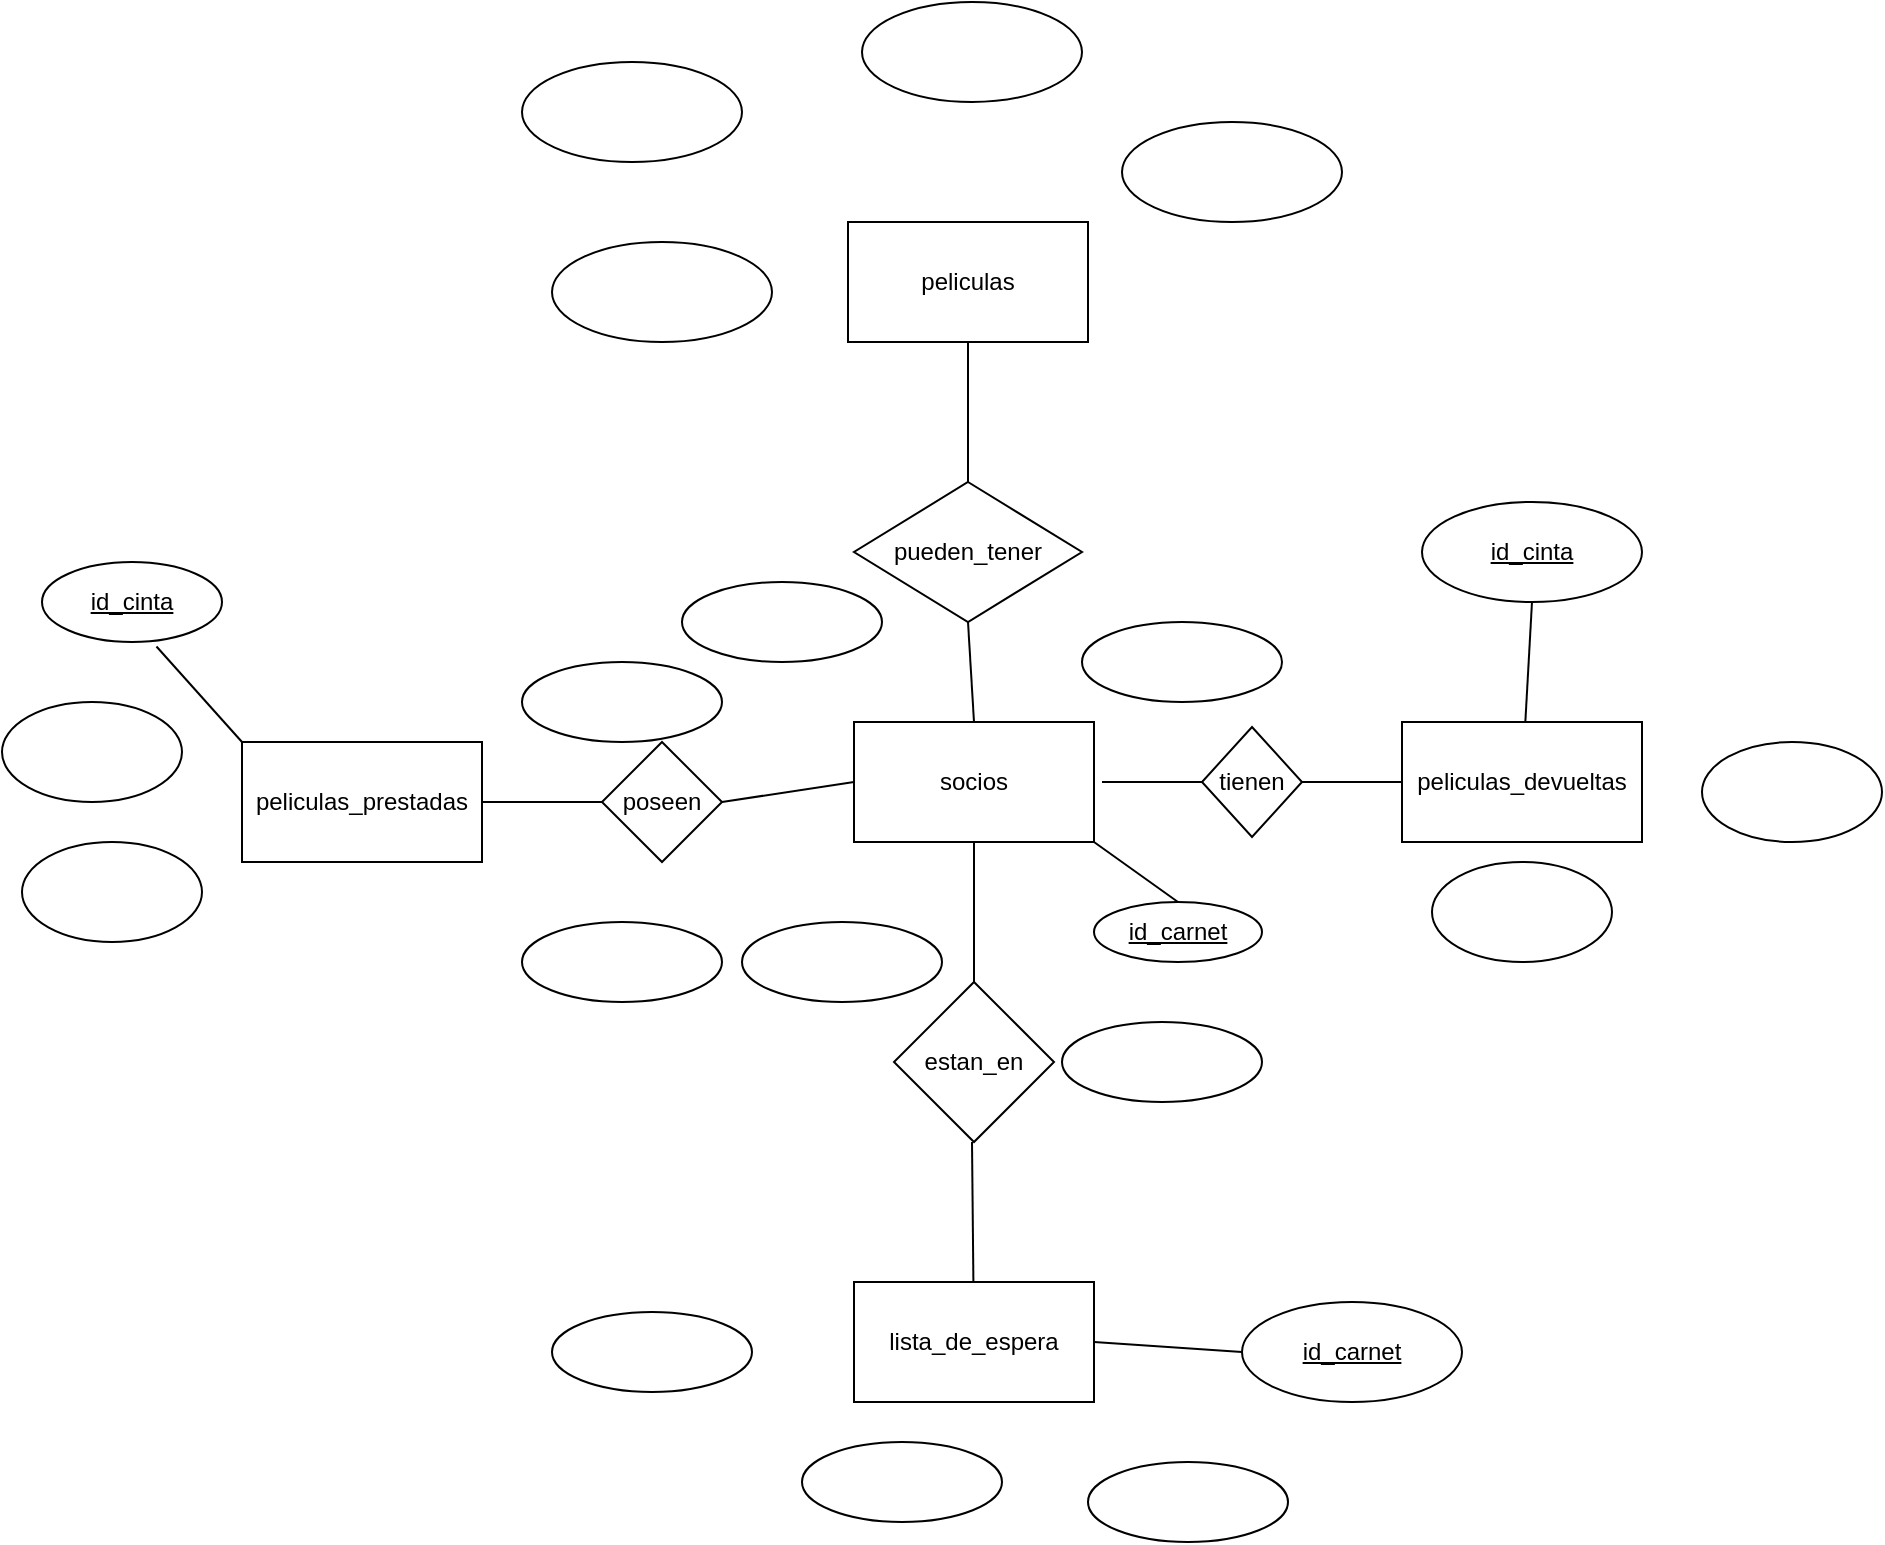 <mxfile version="20.8.20" type="device"><diagram name="Page-1" id="7TGvGukXrmsUolFxx-K8"><mxGraphModel dx="1444" dy="1853" grid="1" gridSize="10" guides="1" tooltips="1" connect="1" arrows="1" fold="1" page="1" pageScale="1" pageWidth="850" pageHeight="1100" math="0" shadow="0"><root><mxCell id="0"/><mxCell id="1" parent="0"/><mxCell id="-GkaEZZRcH4CmrH-DaCW-1" value="peliculas_prestadas" style="rounded=0;whiteSpace=wrap;html=1;" vertex="1" parent="1"><mxGeometry x="130" y="120" width="120" height="60" as="geometry"/></mxCell><mxCell id="-GkaEZZRcH4CmrH-DaCW-2" value="&lt;div&gt;lista_de_espera&lt;/div&gt;" style="rounded=0;whiteSpace=wrap;html=1;" vertex="1" parent="1"><mxGeometry x="436" y="390" width="120" height="60" as="geometry"/></mxCell><mxCell id="-GkaEZZRcH4CmrH-DaCW-3" value="peliculas_devueltas" style="rounded=0;whiteSpace=wrap;html=1;" vertex="1" parent="1"><mxGeometry x="710" y="110" width="120" height="60" as="geometry"/></mxCell><mxCell id="-GkaEZZRcH4CmrH-DaCW-4" value="socios" style="rounded=0;whiteSpace=wrap;html=1;" vertex="1" parent="1"><mxGeometry x="436" y="110" width="120" height="60" as="geometry"/></mxCell><mxCell id="-GkaEZZRcH4CmrH-DaCW-5" value="peliculas" style="rounded=0;whiteSpace=wrap;html=1;" vertex="1" parent="1"><mxGeometry x="433" y="-140" width="120" height="60" as="geometry"/></mxCell><mxCell id="-GkaEZZRcH4CmrH-DaCW-7" value="tienen" style="rhombus;whiteSpace=wrap;html=1;" vertex="1" parent="1"><mxGeometry x="610" y="112.5" width="50" height="55" as="geometry"/></mxCell><mxCell id="-GkaEZZRcH4CmrH-DaCW-8" value="estan_en" style="rhombus;whiteSpace=wrap;html=1;" vertex="1" parent="1"><mxGeometry x="456" y="240" width="80" height="80" as="geometry"/></mxCell><mxCell id="-GkaEZZRcH4CmrH-DaCW-10" value="poseen" style="rhombus;whiteSpace=wrap;html=1;" vertex="1" parent="1"><mxGeometry x="310" y="120" width="60" height="60" as="geometry"/></mxCell><mxCell id="-GkaEZZRcH4CmrH-DaCW-11" value="pueden_tener" style="rhombus;whiteSpace=wrap;html=1;" vertex="1" parent="1"><mxGeometry x="436" y="-10" width="114" height="70" as="geometry"/></mxCell><mxCell id="-GkaEZZRcH4CmrH-DaCW-12" value="&lt;u&gt;id_cinta&lt;/u&gt;" style="ellipse;whiteSpace=wrap;html=1;" vertex="1" parent="1"><mxGeometry x="30" y="30" width="90" height="40" as="geometry"/></mxCell><mxCell id="-GkaEZZRcH4CmrH-DaCW-13" value="" style="endArrow=none;html=1;rounded=0;entryX=0.5;entryY=1;entryDx=0;entryDy=0;exitX=0.5;exitY=0;exitDx=0;exitDy=0;" edge="1" parent="1" source="-GkaEZZRcH4CmrH-DaCW-8" target="-GkaEZZRcH4CmrH-DaCW-4"><mxGeometry width="50" height="50" relative="1" as="geometry"><mxPoint x="490" y="330" as="sourcePoint"/><mxPoint x="540" y="280" as="targetPoint"/></mxGeometry></mxCell><mxCell id="-GkaEZZRcH4CmrH-DaCW-14" value="" style="endArrow=none;html=1;rounded=0;" edge="1" parent="1" source="-GkaEZZRcH4CmrH-DaCW-2"><mxGeometry width="50" height="50" relative="1" as="geometry"><mxPoint x="495.23" y="340" as="sourcePoint"/><mxPoint x="495" y="320" as="targetPoint"/></mxGeometry></mxCell><mxCell id="-GkaEZZRcH4CmrH-DaCW-20" value="" style="endArrow=none;html=1;rounded=0;entryX=0;entryY=0.5;entryDx=0;entryDy=0;exitX=1;exitY=0.5;exitDx=0;exitDy=0;" edge="1" parent="1" source="-GkaEZZRcH4CmrH-DaCW-7" target="-GkaEZZRcH4CmrH-DaCW-3"><mxGeometry width="50" height="50" relative="1" as="geometry"><mxPoint x="520" y="170" as="sourcePoint"/><mxPoint x="570" y="120" as="targetPoint"/></mxGeometry></mxCell><mxCell id="-GkaEZZRcH4CmrH-DaCW-21" value="" style="endArrow=none;html=1;rounded=0;entryX=0;entryY=0.5;entryDx=0;entryDy=0;" edge="1" parent="1" target="-GkaEZZRcH4CmrH-DaCW-7"><mxGeometry width="50" height="50" relative="1" as="geometry"><mxPoint x="560" y="140" as="sourcePoint"/><mxPoint x="570" y="120" as="targetPoint"/></mxGeometry></mxCell><mxCell id="-GkaEZZRcH4CmrH-DaCW-22" value="" style="endArrow=none;html=1;rounded=0;entryX=1;entryY=0.5;entryDx=0;entryDy=0;exitX=0;exitY=0.5;exitDx=0;exitDy=0;" edge="1" parent="1" source="-GkaEZZRcH4CmrH-DaCW-4" target="-GkaEZZRcH4CmrH-DaCW-10"><mxGeometry width="50" height="50" relative="1" as="geometry"><mxPoint x="520" y="170" as="sourcePoint"/><mxPoint x="570" y="120" as="targetPoint"/></mxGeometry></mxCell><mxCell id="-GkaEZZRcH4CmrH-DaCW-23" value="" style="endArrow=none;html=1;rounded=0;exitX=1;exitY=0.5;exitDx=0;exitDy=0;entryX=0;entryY=0.5;entryDx=0;entryDy=0;" edge="1" parent="1" source="-GkaEZZRcH4CmrH-DaCW-1" target="-GkaEZZRcH4CmrH-DaCW-10"><mxGeometry width="50" height="50" relative="1" as="geometry"><mxPoint x="520" y="170" as="sourcePoint"/><mxPoint x="570" y="120" as="targetPoint"/></mxGeometry></mxCell><mxCell id="-GkaEZZRcH4CmrH-DaCW-24" value="" style="endArrow=none;html=1;rounded=0;entryX=0.5;entryY=1;entryDx=0;entryDy=0;exitX=0.5;exitY=0;exitDx=0;exitDy=0;" edge="1" parent="1" source="-GkaEZZRcH4CmrH-DaCW-11" target="-GkaEZZRcH4CmrH-DaCW-5"><mxGeometry width="50" height="50" relative="1" as="geometry"><mxPoint x="520" y="170" as="sourcePoint"/><mxPoint x="570" y="120" as="targetPoint"/></mxGeometry></mxCell><mxCell id="-GkaEZZRcH4CmrH-DaCW-25" value="" style="endArrow=none;html=1;rounded=0;entryX=0.5;entryY=1;entryDx=0;entryDy=0;exitX=0.5;exitY=0;exitDx=0;exitDy=0;" edge="1" parent="1" source="-GkaEZZRcH4CmrH-DaCW-4" target="-GkaEZZRcH4CmrH-DaCW-11"><mxGeometry width="50" height="50" relative="1" as="geometry"><mxPoint x="520" y="170" as="sourcePoint"/><mxPoint x="570" y="120" as="targetPoint"/></mxGeometry></mxCell><mxCell id="-GkaEZZRcH4CmrH-DaCW-26" value="" style="ellipse;whiteSpace=wrap;html=1;" vertex="1" parent="1"><mxGeometry x="440" y="-250" width="110" height="50" as="geometry"/></mxCell><mxCell id="-GkaEZZRcH4CmrH-DaCW-27" value="&lt;u&gt;id_cinta&lt;/u&gt;" style="ellipse;whiteSpace=wrap;html=1;" vertex="1" parent="1"><mxGeometry x="720" width="110" height="50" as="geometry"/></mxCell><mxCell id="-GkaEZZRcH4CmrH-DaCW-28" value="&lt;u&gt;id_carnet&lt;/u&gt;" style="ellipse;whiteSpace=wrap;html=1;" vertex="1" parent="1"><mxGeometry x="630" y="400" width="110" height="50" as="geometry"/></mxCell><mxCell id="-GkaEZZRcH4CmrH-DaCW-29" value="&lt;u&gt;id_carnet&lt;/u&gt;" style="ellipse;whiteSpace=wrap;html=1;" vertex="1" parent="1"><mxGeometry x="556" y="200" width="84" height="30" as="geometry"/></mxCell><mxCell id="-GkaEZZRcH4CmrH-DaCW-30" value="" style="endArrow=none;html=1;rounded=0;entryX=0;entryY=0.5;entryDx=0;entryDy=0;exitX=1;exitY=0.5;exitDx=0;exitDy=0;" edge="1" parent="1" source="-GkaEZZRcH4CmrH-DaCW-2" target="-GkaEZZRcH4CmrH-DaCW-28"><mxGeometry width="50" height="50" relative="1" as="geometry"><mxPoint x="430" y="200" as="sourcePoint"/><mxPoint x="480" y="150" as="targetPoint"/></mxGeometry></mxCell><mxCell id="-GkaEZZRcH4CmrH-DaCW-31" value="" style="endArrow=none;html=1;rounded=0;entryX=0.5;entryY=1;entryDx=0;entryDy=0;" edge="1" parent="1" source="-GkaEZZRcH4CmrH-DaCW-3" target="-GkaEZZRcH4CmrH-DaCW-27"><mxGeometry width="50" height="50" relative="1" as="geometry"><mxPoint x="430" y="200" as="sourcePoint"/><mxPoint x="480" y="150" as="targetPoint"/></mxGeometry></mxCell><mxCell id="-GkaEZZRcH4CmrH-DaCW-32" value="" style="endArrow=none;html=1;rounded=0;entryX=0.636;entryY=1.056;entryDx=0;entryDy=0;entryPerimeter=0;exitX=0;exitY=0;exitDx=0;exitDy=0;" edge="1" parent="1" source="-GkaEZZRcH4CmrH-DaCW-1" target="-GkaEZZRcH4CmrH-DaCW-12"><mxGeometry width="50" height="50" relative="1" as="geometry"><mxPoint x="430" y="200" as="sourcePoint"/><mxPoint x="480" y="150" as="targetPoint"/></mxGeometry></mxCell><mxCell id="-GkaEZZRcH4CmrH-DaCW-33" value="" style="endArrow=none;html=1;rounded=0;entryX=0.5;entryY=0;entryDx=0;entryDy=0;exitX=1;exitY=1;exitDx=0;exitDy=0;" edge="1" parent="1" source="-GkaEZZRcH4CmrH-DaCW-4" target="-GkaEZZRcH4CmrH-DaCW-29"><mxGeometry width="50" height="50" relative="1" as="geometry"><mxPoint x="430" y="200" as="sourcePoint"/><mxPoint x="480" y="150" as="targetPoint"/></mxGeometry></mxCell><mxCell id="-GkaEZZRcH4CmrH-DaCW-35" value="" style="ellipse;whiteSpace=wrap;html=1;" vertex="1" parent="1"><mxGeometry x="10" y="100" width="90" height="50" as="geometry"/></mxCell><mxCell id="-GkaEZZRcH4CmrH-DaCW-36" value="" style="ellipse;whiteSpace=wrap;html=1;" vertex="1" parent="1"><mxGeometry x="20" y="170" width="90" height="50" as="geometry"/></mxCell><mxCell id="-GkaEZZRcH4CmrH-DaCW-37" value="" style="ellipse;whiteSpace=wrap;html=1;" vertex="1" parent="1"><mxGeometry x="285" y="-130" width="110" height="50" as="geometry"/></mxCell><mxCell id="-GkaEZZRcH4CmrH-DaCW-38" value="" style="ellipse;whiteSpace=wrap;html=1;" vertex="1" parent="1"><mxGeometry x="270" y="-220" width="110" height="50" as="geometry"/></mxCell><mxCell id="-GkaEZZRcH4CmrH-DaCW-39" value="" style="ellipse;whiteSpace=wrap;html=1;" vertex="1" parent="1"><mxGeometry x="570" y="-190" width="110" height="50" as="geometry"/></mxCell><mxCell id="-GkaEZZRcH4CmrH-DaCW-40" value="" style="ellipse;whiteSpace=wrap;html=1;" vertex="1" parent="1"><mxGeometry x="725" y="180" width="90" height="50" as="geometry"/></mxCell><mxCell id="-GkaEZZRcH4CmrH-DaCW-41" value="" style="ellipse;whiteSpace=wrap;html=1;" vertex="1" parent="1"><mxGeometry x="860" y="120" width="90" height="50" as="geometry"/></mxCell><mxCell id="-GkaEZZRcH4CmrH-DaCW-42" value="" style="ellipse;whiteSpace=wrap;html=1;" vertex="1" parent="1"><mxGeometry x="410" y="470" width="100" height="40" as="geometry"/></mxCell><mxCell id="-GkaEZZRcH4CmrH-DaCW-43" value="" style="ellipse;whiteSpace=wrap;html=1;" vertex="1" parent="1"><mxGeometry x="553" y="480" width="100" height="40" as="geometry"/></mxCell><mxCell id="-GkaEZZRcH4CmrH-DaCW-44" value="" style="ellipse;whiteSpace=wrap;html=1;" vertex="1" parent="1"><mxGeometry x="285" y="405" width="100" height="40" as="geometry"/></mxCell><mxCell id="-GkaEZZRcH4CmrH-DaCW-45" value="" style="ellipse;whiteSpace=wrap;html=1;" vertex="1" parent="1"><mxGeometry x="270" y="80" width="100" height="40" as="geometry"/></mxCell><mxCell id="-GkaEZZRcH4CmrH-DaCW-51" value="" style="ellipse;whiteSpace=wrap;html=1;" vertex="1" parent="1"><mxGeometry x="540" y="260" width="100" height="40" as="geometry"/></mxCell><mxCell id="-GkaEZZRcH4CmrH-DaCW-52" value="" style="ellipse;whiteSpace=wrap;html=1;" vertex="1" parent="1"><mxGeometry x="270" y="210" width="100" height="40" as="geometry"/></mxCell><mxCell id="-GkaEZZRcH4CmrH-DaCW-53" value="" style="ellipse;whiteSpace=wrap;html=1;" vertex="1" parent="1"><mxGeometry x="380" y="210" width="100" height="40" as="geometry"/></mxCell><mxCell id="-GkaEZZRcH4CmrH-DaCW-54" value="" style="ellipse;whiteSpace=wrap;html=1;" vertex="1" parent="1"><mxGeometry x="350" y="40" width="100" height="40" as="geometry"/></mxCell><mxCell id="-GkaEZZRcH4CmrH-DaCW-55" value="" style="ellipse;whiteSpace=wrap;html=1;" vertex="1" parent="1"><mxGeometry x="550" y="60" width="100" height="40" as="geometry"/></mxCell></root></mxGraphModel></diagram></mxfile>